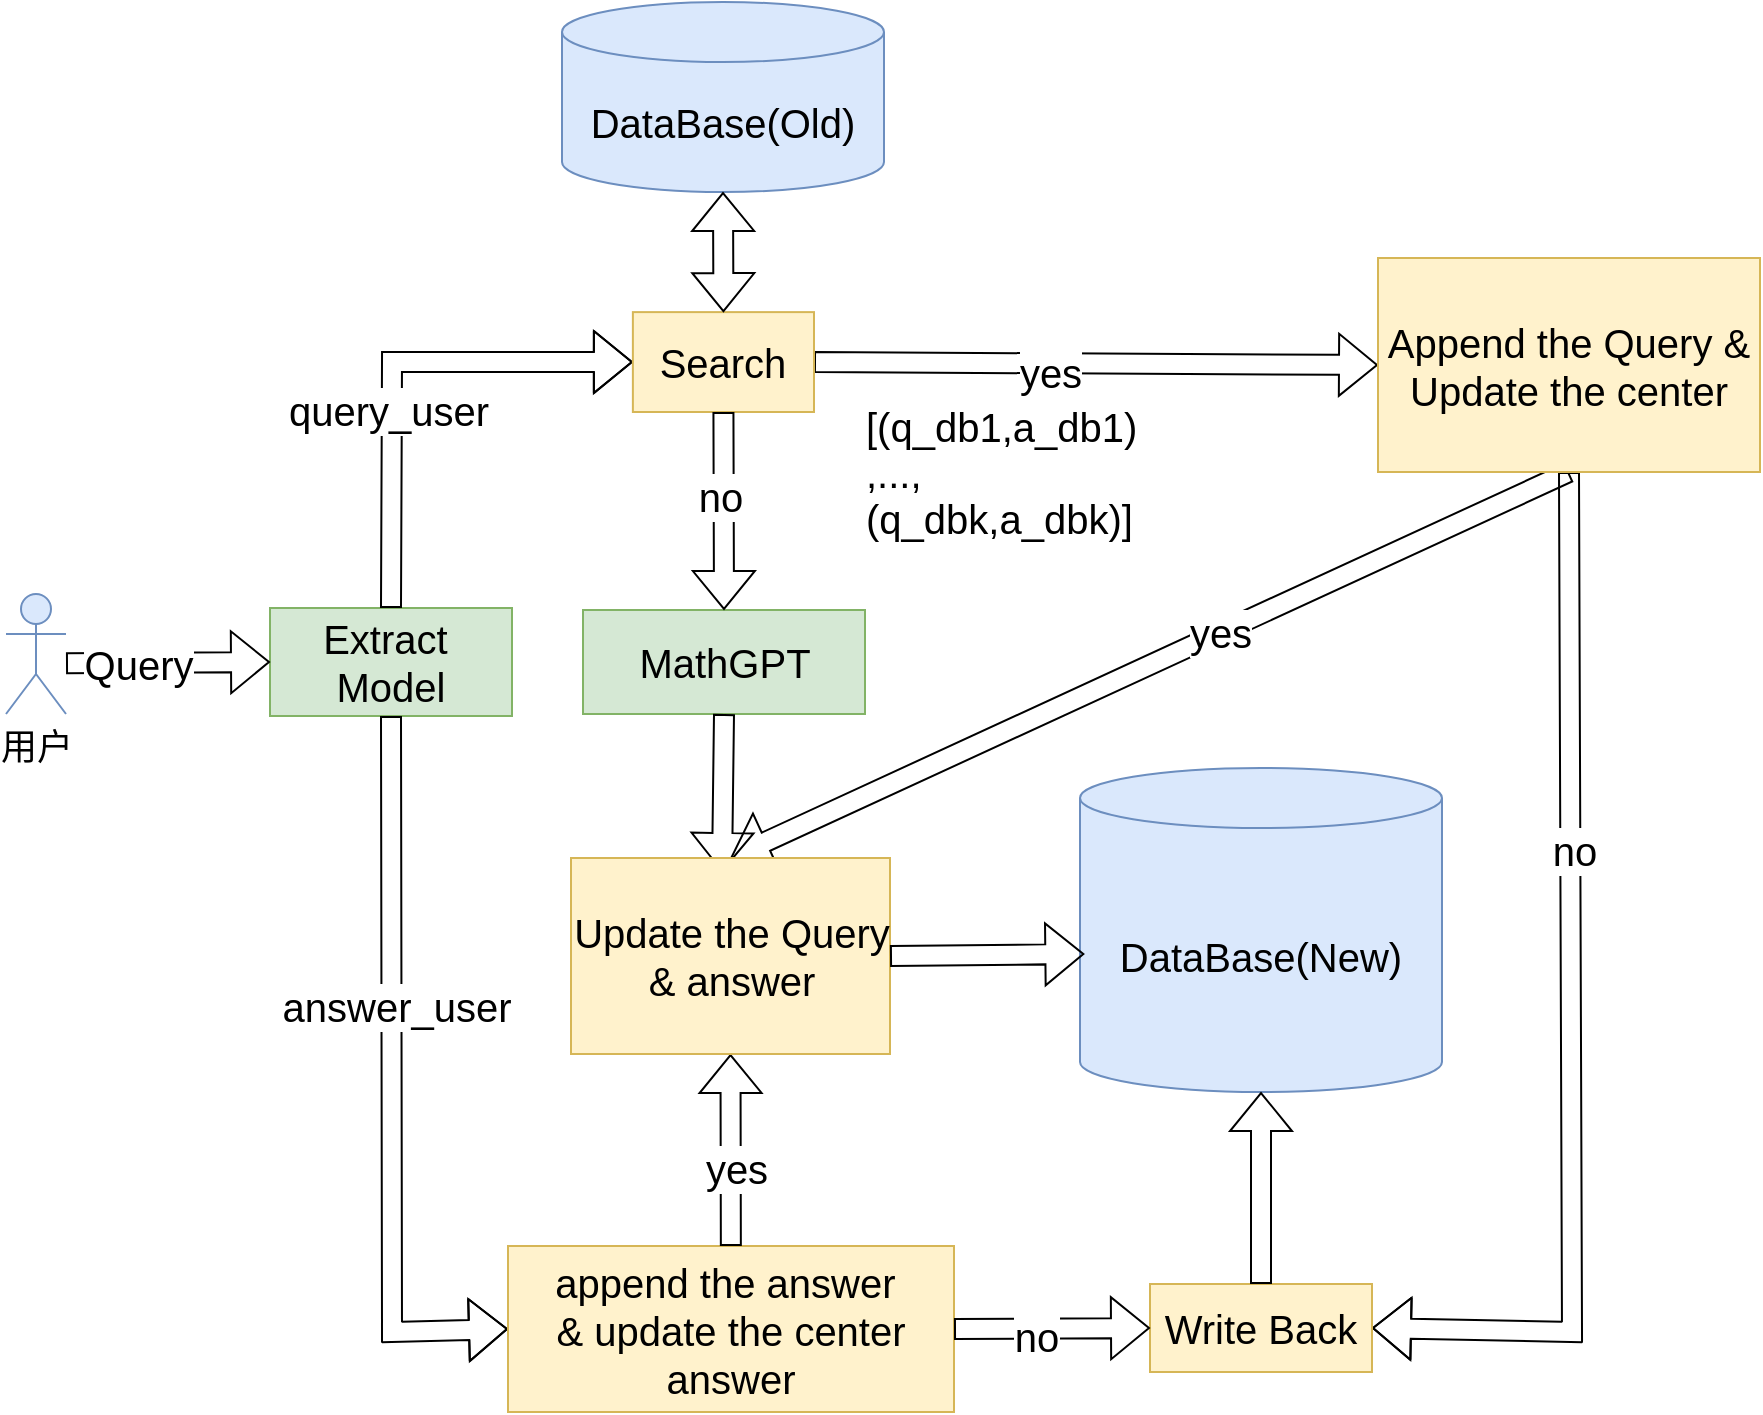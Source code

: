 <mxfile version="24.7.16">
  <diagram name="Page-1" id="52a04d89-c75d-2922-d76d-85b35f80e030">
    <mxGraphModel dx="1357" dy="943" grid="1" gridSize="10" guides="1" tooltips="1" connect="1" arrows="1" fold="1" page="1" pageScale="1" pageWidth="1100" pageHeight="850" background="none" math="0" shadow="0">
      <root>
        <mxCell id="0" />
        <mxCell id="1" parent="0" />
        <mxCell id="6ljBKqhG9MOsJNuzWGUm-1" value="&lt;font style=&quot;font-size: 20px;&quot;&gt;Extract&amp;nbsp; Model&lt;/font&gt;" style="rounded=0;whiteSpace=wrap;html=1;fillColor=#d5e8d4;gradientColor=none;strokeColor=#82b366;" vertex="1" parent="1">
          <mxGeometry x="184" y="388" width="121" height="54" as="geometry" />
        </mxCell>
        <mxCell id="6ljBKqhG9MOsJNuzWGUm-4" value="" style="endArrow=classic;html=1;rounded=0;exitX=0.5;exitY=0;exitDx=0;exitDy=0;entryX=0;entryY=0.5;entryDx=0;entryDy=0;shape=flexArrow;" edge="1" parent="1" source="6ljBKqhG9MOsJNuzWGUm-1" target="6ljBKqhG9MOsJNuzWGUm-66">
          <mxGeometry width="50" height="50" relative="1" as="geometry">
            <mxPoint x="504" y="420" as="sourcePoint" />
            <mxPoint x="284" y="270" as="targetPoint" />
            <Array as="points">
              <mxPoint x="245" y="265" />
            </Array>
          </mxGeometry>
        </mxCell>
        <mxCell id="6ljBKqhG9MOsJNuzWGUm-129" value="&lt;font style=&quot;font-size: 20px;&quot;&gt;query_user&lt;/font&gt;" style="edgeLabel;html=1;align=center;verticalAlign=middle;resizable=0;points=[];fontSize=12;" vertex="1" connectable="0" parent="6ljBKqhG9MOsJNuzWGUm-4">
          <mxGeometry x="-0.187" y="2" relative="1" as="geometry">
            <mxPoint as="offset" />
          </mxGeometry>
        </mxCell>
        <mxCell id="6ljBKqhG9MOsJNuzWGUm-8" value="&lt;font style=&quot;font-size: 20px;&quot;&gt;DataBase(New)&lt;/font&gt;" style="shape=cylinder3;whiteSpace=wrap;html=1;boundedLbl=1;backgroundOutline=1;size=15;fillColor=#dae8fc;strokeColor=#6c8ebf;" vertex="1" parent="1">
          <mxGeometry x="589" y="468" width="181" height="162" as="geometry" />
        </mxCell>
        <mxCell id="6ljBKqhG9MOsJNuzWGUm-9" value="" style="endArrow=classic;html=1;rounded=0;exitX=1;exitY=0.5;exitDx=0;exitDy=0;shape=flexArrow;entryX=0;entryY=0.5;entryDx=0;entryDy=0;" edge="1" parent="1" source="6ljBKqhG9MOsJNuzWGUm-66" target="6ljBKqhG9MOsJNuzWGUm-67">
          <mxGeometry width="50" height="50" relative="1" as="geometry">
            <mxPoint x="404.5" y="257.5" as="sourcePoint" />
            <mxPoint x="770" y="310" as="targetPoint" />
            <Array as="points" />
          </mxGeometry>
        </mxCell>
        <mxCell id="6ljBKqhG9MOsJNuzWGUm-42" value="&lt;font style=&quot;font-size: 20px;&quot;&gt;yes&lt;/font&gt;" style="edgeLabel;html=1;align=center;verticalAlign=middle;resizable=0;points=[];" vertex="1" connectable="0" parent="6ljBKqhG9MOsJNuzWGUm-9">
          <mxGeometry x="-0.168" y="-3" relative="1" as="geometry">
            <mxPoint y="1" as="offset" />
          </mxGeometry>
        </mxCell>
        <mxCell id="6ljBKqhG9MOsJNuzWGUm-13" value="" style="endArrow=classic;html=1;rounded=0;entryX=0.5;entryY=0;entryDx=0;entryDy=0;shape=flexArrow;exitX=0.5;exitY=1;exitDx=0;exitDy=0;" edge="1" parent="1" source="6ljBKqhG9MOsJNuzWGUm-67" target="6ljBKqhG9MOsJNuzWGUm-83">
          <mxGeometry width="50" height="50" relative="1" as="geometry">
            <mxPoint x="650" y="460" as="sourcePoint" />
            <mxPoint x="413.25" y="472" as="targetPoint" />
            <Array as="points" />
          </mxGeometry>
        </mxCell>
        <mxCell id="6ljBKqhG9MOsJNuzWGUm-29" value="&lt;font style=&quot;font-size: 20px;&quot;&gt;yes&lt;/font&gt;" style="edgeLabel;html=1;align=center;verticalAlign=middle;resizable=0;points=[];" vertex="1" connectable="0" parent="6ljBKqhG9MOsJNuzWGUm-13">
          <mxGeometry x="-0.171" y="-2" relative="1" as="geometry">
            <mxPoint y="1" as="offset" />
          </mxGeometry>
        </mxCell>
        <mxCell id="6ljBKqhG9MOsJNuzWGUm-14" value="&lt;font style=&quot;font-size: 20px;&quot;&gt;MathGPT&lt;/font&gt;" style="rounded=0;whiteSpace=wrap;html=1;fillColor=#d5e8d4;gradientColor=none;strokeColor=#82b366;" vertex="1" parent="1">
          <mxGeometry x="340.5" y="389" width="141" height="52" as="geometry" />
        </mxCell>
        <mxCell id="6ljBKqhG9MOsJNuzWGUm-19" value="" style="endArrow=classic;html=1;rounded=0;exitX=0.5;exitY=1;exitDx=0;exitDy=0;shape=flexArrow;" edge="1" parent="1" source="6ljBKqhG9MOsJNuzWGUm-14">
          <mxGeometry width="50" height="50" relative="1" as="geometry">
            <mxPoint x="636" y="268" as="sourcePoint" />
            <mxPoint x="410" y="520" as="targetPoint" />
            <Array as="points" />
          </mxGeometry>
        </mxCell>
        <mxCell id="6ljBKqhG9MOsJNuzWGUm-32" value="" style="endArrow=classic;html=1;rounded=0;shape=flexArrow;exitX=0.5;exitY=1;exitDx=0;exitDy=0;entryX=1;entryY=0.5;entryDx=0;entryDy=0;" edge="1" parent="1" source="6ljBKqhG9MOsJNuzWGUm-67" target="6ljBKqhG9MOsJNuzWGUm-80">
          <mxGeometry width="50" height="50" relative="1" as="geometry">
            <mxPoint x="833.5" y="320.0" as="sourcePoint" />
            <mxPoint x="719" y="748" as="targetPoint" />
            <Array as="points">
              <mxPoint x="835" y="750" />
            </Array>
          </mxGeometry>
        </mxCell>
        <mxCell id="6ljBKqhG9MOsJNuzWGUm-33" value="&lt;font style=&quot;font-size: 20px;&quot;&gt;no&lt;/font&gt;" style="edgeLabel;html=1;align=center;verticalAlign=middle;resizable=0;points=[];" vertex="1" connectable="0" parent="6ljBKqhG9MOsJNuzWGUm-32">
          <mxGeometry x="-0.286" y="2" relative="1" as="geometry">
            <mxPoint as="offset" />
          </mxGeometry>
        </mxCell>
        <mxCell id="6ljBKqhG9MOsJNuzWGUm-40" value="" style="endArrow=classic;html=1;rounded=0;exitX=0.5;exitY=1;exitDx=0;exitDy=0;shape=flexArrow;entryX=0;entryY=0.5;entryDx=0;entryDy=0;" edge="1" parent="1" source="6ljBKqhG9MOsJNuzWGUm-1" target="6ljBKqhG9MOsJNuzWGUm-68">
          <mxGeometry width="50" height="50" relative="1" as="geometry">
            <mxPoint x="250" y="310" as="sourcePoint" />
            <mxPoint x="304" y="450" as="targetPoint" />
            <Array as="points">
              <mxPoint x="245" y="750" />
            </Array>
          </mxGeometry>
        </mxCell>
        <mxCell id="6ljBKqhG9MOsJNuzWGUm-130" value="&lt;font style=&quot;font-size: 20px;&quot;&gt;answer_user&lt;/font&gt;" style="edgeLabel;html=1;align=center;verticalAlign=middle;resizable=0;points=[];fontSize=12;" vertex="1" connectable="0" parent="6ljBKqhG9MOsJNuzWGUm-40">
          <mxGeometry x="-0.211" y="2" relative="1" as="geometry">
            <mxPoint as="offset" />
          </mxGeometry>
        </mxCell>
        <mxCell id="6ljBKqhG9MOsJNuzWGUm-52" value="&lt;p style=&quot;line-height: normal; margin-top: 0pt; margin-bottom: 0pt; text-align: left; direction: ltr; unicode-bidi: embed; font-size: 20px;&quot;&gt;&lt;font style=&quot;font-size: 20px;&quot;&gt;&lt;span style=&quot;font-family: Arial; font-variant: normal; text-transform: none; font-style: normal;&quot;&gt;[(q_&lt;/span&gt;&lt;span style=&quot;font-family: Arial; font-variant: normal; color: black; font-weight: normal; font-style: normal;&quot;&gt;db1&lt;/span&gt;&lt;span style=&quot;font-family: Arial; font-variant: normal; text-transform: none; font-style: normal;&quot;&gt;,a_&lt;/span&gt;&lt;span style=&quot;font-family: Arial; font-variant: normal; color: black; font-weight: normal; font-style: normal;&quot;&gt;db1&lt;/span&gt;&lt;span style=&quot;font-family: Arial; font-variant: normal; text-transform: none; font-style: normal;&quot;&gt;)&lt;/span&gt;&lt;/font&gt;&lt;/p&gt;&lt;p style=&quot;line-height: normal; margin-top: 0pt; margin-bottom: 0pt; text-align: left; direction: ltr; unicode-bidi: embed; font-size: 20px;&quot;&gt;&lt;font style=&quot;font-size: 20px;&quot;&gt;&lt;span style=&quot;font-family: Arial; font-variant: normal; text-transform: none; font-style: normal;&quot;&gt;,...,&lt;/span&gt;&lt;/font&gt;&lt;/p&gt;&lt;p style=&quot;line-height: normal; margin-top: 0pt; margin-bottom: 0pt; text-align: left; direction: ltr; unicode-bidi: embed; font-size: 20px;&quot;&gt;&lt;font style=&quot;font-size: 20px;&quot;&gt;&lt;span style=&quot;font-family: Arial; font-variant: normal; text-transform: none; font-style: normal;&quot;&gt;&lt;font style=&quot;font-size: 20px;&quot;&gt;&lt;span style=&quot;font-variant-numeric: normal; font-variant-east-asian: normal; font-variant-alternates: normal; font-variant-position: normal;&quot;&gt;(q_&lt;/span&gt;&lt;span style=&quot;font-variant-numeric: normal; font-variant-east-asian: normal; font-variant-alternates: normal; font-variant-position: normal;&quot;&gt;dbk&lt;/span&gt;&lt;span style=&quot;font-variant-numeric: normal; font-variant-east-asian: normal; font-variant-alternates: normal; font-variant-position: normal;&quot;&gt;,a_&lt;/span&gt;&lt;span style=&quot;font-variant-numeric: normal; font-variant-east-asian: normal; font-variant-alternates: normal; font-variant-position: normal;&quot;&gt;dbk&lt;/span&gt;&lt;span style=&quot;font-variant-numeric: normal; font-variant-east-asian: normal; font-variant-alternates: normal; font-variant-position: normal;&quot;&gt;)]&lt;/span&gt;&lt;/font&gt;&lt;br&gt;&lt;/span&gt;&lt;/font&gt;&lt;/p&gt;" style="text;whiteSpace=wrap;html=1;" vertex="1" parent="1">
          <mxGeometry x="480" y="280" width="110" height="47" as="geometry" />
        </mxCell>
        <mxCell id="6ljBKqhG9MOsJNuzWGUm-59" value="&lt;font style=&quot;font-size: 18px;&quot;&gt;用户&lt;/font&gt;" style="shape=umlActor;verticalLabelPosition=bottom;verticalAlign=top;html=1;outlineConnect=0;fillColor=#dae8fc;strokeColor=#6c8ebf;" vertex="1" parent="1">
          <mxGeometry x="52" y="381" width="30" height="60" as="geometry" />
        </mxCell>
        <mxCell id="6ljBKqhG9MOsJNuzWGUm-60" value="" style="endArrow=classic;html=1;rounded=0;entryX=0;entryY=0.5;entryDx=0;entryDy=0;shape=flexArrow;" edge="1" parent="1" target="6ljBKqhG9MOsJNuzWGUm-1">
          <mxGeometry width="50" height="50" relative="1" as="geometry">
            <mxPoint x="82" y="415.615" as="sourcePoint" />
            <mxPoint x="184" y="413" as="targetPoint" />
          </mxGeometry>
        </mxCell>
        <mxCell id="6ljBKqhG9MOsJNuzWGUm-120" value="&lt;font style=&quot;font-size: 20px;&quot;&gt;Query&lt;/font&gt;" style="edgeLabel;html=1;align=center;verticalAlign=middle;resizable=0;points=[];" vertex="1" connectable="0" parent="6ljBKqhG9MOsJNuzWGUm-60">
          <mxGeometry x="-0.316" relative="1" as="geometry">
            <mxPoint x="1" as="offset" />
          </mxGeometry>
        </mxCell>
        <mxCell id="6ljBKqhG9MOsJNuzWGUm-66" value="&lt;font style=&quot;font-size: 20px;&quot;&gt;Search&lt;/font&gt;" style="rounded=0;whiteSpace=wrap;html=1;rotation=0;fillColor=#fff2cc;gradientColor=none;strokeColor=#d6b656;" vertex="1" parent="1">
          <mxGeometry x="365.44" y="240.06" width="90.56" height="49.94" as="geometry" />
        </mxCell>
        <mxCell id="6ljBKqhG9MOsJNuzWGUm-67" value="&lt;font style=&quot;font-size: 20px;&quot;&gt;Append the Query &amp;amp; Update the center&lt;/font&gt;" style="rounded=0;whiteSpace=wrap;html=1;fillColor=#fff2cc;gradientColor=none;strokeColor=#d6b656;" vertex="1" parent="1">
          <mxGeometry x="738" y="213" width="191" height="107" as="geometry" />
        </mxCell>
        <mxCell id="6ljBKqhG9MOsJNuzWGUm-68" value="&lt;font style=&quot;font-size: 20px;&quot;&gt;append the answer&lt;span style=&quot;background-color: initial;&quot;&gt;&amp;nbsp;&lt;/span&gt;&lt;/font&gt;&lt;div style=&quot;font-size: 20px;&quot;&gt;&lt;span style=&quot;background-color: initial;&quot;&gt;&lt;font style=&quot;font-size: 20px;&quot;&gt;&amp;amp; update the center answer&lt;/font&gt;&lt;/span&gt;&lt;/div&gt;" style="rounded=0;whiteSpace=wrap;html=1;fillColor=#fff2cc;gradientColor=none;strokeColor=#d6b656;" vertex="1" parent="1">
          <mxGeometry x="303" y="707" width="223" height="83" as="geometry" />
        </mxCell>
        <mxCell id="6ljBKqhG9MOsJNuzWGUm-74" value="" style="endArrow=classic;html=1;rounded=0;exitX=0.5;exitY=1;exitDx=0;exitDy=0;entryX=0.5;entryY=0;entryDx=0;entryDy=0;shape=flexArrow;" edge="1" parent="1" source="6ljBKqhG9MOsJNuzWGUm-66" target="6ljBKqhG9MOsJNuzWGUm-14">
          <mxGeometry width="50" height="50" relative="1" as="geometry">
            <mxPoint x="426" y="40" as="sourcePoint" />
            <mxPoint x="576" y="200" as="targetPoint" />
          </mxGeometry>
        </mxCell>
        <mxCell id="6ljBKqhG9MOsJNuzWGUm-75" value="&lt;font style=&quot;font-size: 20px;&quot;&gt;no&lt;/font&gt;" style="edgeLabel;html=1;align=center;verticalAlign=middle;resizable=0;points=[];" vertex="1" connectable="0" parent="6ljBKqhG9MOsJNuzWGUm-74">
          <mxGeometry x="-0.171" y="-2" relative="1" as="geometry">
            <mxPoint y="1" as="offset" />
          </mxGeometry>
        </mxCell>
        <mxCell id="6ljBKqhG9MOsJNuzWGUm-78" value="" style="endArrow=classic;html=1;rounded=0;entryX=0.5;entryY=1;entryDx=0;entryDy=0;shape=flexArrow;" edge="1" parent="1" source="6ljBKqhG9MOsJNuzWGUm-68" target="6ljBKqhG9MOsJNuzWGUm-83">
          <mxGeometry width="50" height="50" relative="1" as="geometry">
            <mxPoint x="830" y="440" as="sourcePoint" />
            <mxPoint x="416" y="490" as="targetPoint" />
            <Array as="points" />
          </mxGeometry>
        </mxCell>
        <mxCell id="6ljBKqhG9MOsJNuzWGUm-79" value="&lt;font style=&quot;font-size: 20px;&quot;&gt;yes&lt;/font&gt;" style="edgeLabel;html=1;align=center;verticalAlign=middle;resizable=0;points=[];" vertex="1" connectable="0" parent="6ljBKqhG9MOsJNuzWGUm-78">
          <mxGeometry x="-0.171" y="-2" relative="1" as="geometry">
            <mxPoint y="1" as="offset" />
          </mxGeometry>
        </mxCell>
        <mxCell id="6ljBKqhG9MOsJNuzWGUm-80" value="&lt;font style=&quot;font-size: 20px;&quot;&gt;Write Back&lt;/font&gt;" style="rounded=0;whiteSpace=wrap;html=1;fillColor=#fff2cc;gradientColor=none;strokeColor=#d6b656;" vertex="1" parent="1">
          <mxGeometry x="624" y="726" width="111" height="44" as="geometry" />
        </mxCell>
        <mxCell id="6ljBKqhG9MOsJNuzWGUm-81" value="" style="endArrow=classic;html=1;rounded=0;exitX=0.5;exitY=0;exitDx=0;exitDy=0;entryX=0.5;entryY=1;entryDx=0;entryDy=0;entryPerimeter=0;shape=flexArrow;" edge="1" parent="1" source="6ljBKqhG9MOsJNuzWGUm-80" target="6ljBKqhG9MOsJNuzWGUm-8">
          <mxGeometry width="50" height="50" relative="1" as="geometry">
            <mxPoint x="679.5" y="726.0" as="sourcePoint" />
            <mxPoint x="680" y="601" as="targetPoint" />
            <Array as="points" />
          </mxGeometry>
        </mxCell>
        <mxCell id="6ljBKqhG9MOsJNuzWGUm-83" value="&lt;font style=&quot;font-size: 20px;&quot;&gt;Update the Query &amp;amp; answer&lt;/font&gt;" style="rounded=0;whiteSpace=wrap;html=1;fillColor=#fff2cc;gradientColor=none;strokeColor=#d6b656;" vertex="1" parent="1">
          <mxGeometry x="334.5" y="513" width="159.5" height="98" as="geometry" />
        </mxCell>
        <mxCell id="6ljBKqhG9MOsJNuzWGUm-90" value="" style="endArrow=classic;html=1;rounded=0;entryX=0;entryY=0.5;entryDx=0;entryDy=0;shape=flexArrow;exitX=1;exitY=0.5;exitDx=0;exitDy=0;" edge="1" parent="1" source="6ljBKqhG9MOsJNuzWGUm-68" target="6ljBKqhG9MOsJNuzWGUm-80">
          <mxGeometry width="50" height="50" relative="1" as="geometry">
            <mxPoint x="496" y="750" as="sourcePoint" />
            <mxPoint x="826" y="380" as="targetPoint" />
            <Array as="points" />
          </mxGeometry>
        </mxCell>
        <mxCell id="6ljBKqhG9MOsJNuzWGUm-91" value="&lt;font style=&quot;font-size: 20px;&quot;&gt;no&lt;/font&gt;" style="edgeLabel;html=1;align=center;verticalAlign=middle;resizable=0;points=[];" vertex="1" connectable="0" parent="6ljBKqhG9MOsJNuzWGUm-90">
          <mxGeometry x="-0.171" y="-2" relative="1" as="geometry">
            <mxPoint y="1" as="offset" />
          </mxGeometry>
        </mxCell>
        <mxCell id="6ljBKqhG9MOsJNuzWGUm-96" value="" style="endArrow=classic;html=1;rounded=0;exitX=1;exitY=0.5;exitDx=0;exitDy=0;entryX=0.012;entryY=0.574;entryDx=0;entryDy=0;entryPerimeter=0;shape=flexArrow;" edge="1" parent="1" source="6ljBKqhG9MOsJNuzWGUm-83" target="6ljBKqhG9MOsJNuzWGUm-8">
          <mxGeometry width="50" height="50" relative="1" as="geometry">
            <mxPoint x="466" y="510" as="sourcePoint" />
            <mxPoint x="766" y="430" as="targetPoint" />
            <Array as="points" />
          </mxGeometry>
        </mxCell>
        <mxCell id="6ljBKqhG9MOsJNuzWGUm-111" value="&lt;font style=&quot;font-size: 20px;&quot;&gt;DataBase(Old)&lt;/font&gt;" style="shape=cylinder3;whiteSpace=wrap;html=1;boundedLbl=1;backgroundOutline=1;size=15;strokeColor=#6c8ebf;fillColor=#dae8fc;" vertex="1" parent="1">
          <mxGeometry x="330" y="85" width="161" height="95" as="geometry" />
        </mxCell>
        <mxCell id="6ljBKqhG9MOsJNuzWGUm-119" value="" style="shape=flexArrow;endArrow=classic;startArrow=classic;html=1;rounded=0;entryX=0.5;entryY=1;entryDx=0;entryDy=0;entryPerimeter=0;exitX=0.5;exitY=0;exitDx=0;exitDy=0;" edge="1" parent="1" source="6ljBKqhG9MOsJNuzWGUm-66" target="6ljBKqhG9MOsJNuzWGUm-111">
          <mxGeometry width="100" height="100" relative="1" as="geometry">
            <mxPoint x="586" y="500" as="sourcePoint" />
            <mxPoint x="686" y="400" as="targetPoint" />
          </mxGeometry>
        </mxCell>
      </root>
    </mxGraphModel>
  </diagram>
</mxfile>
